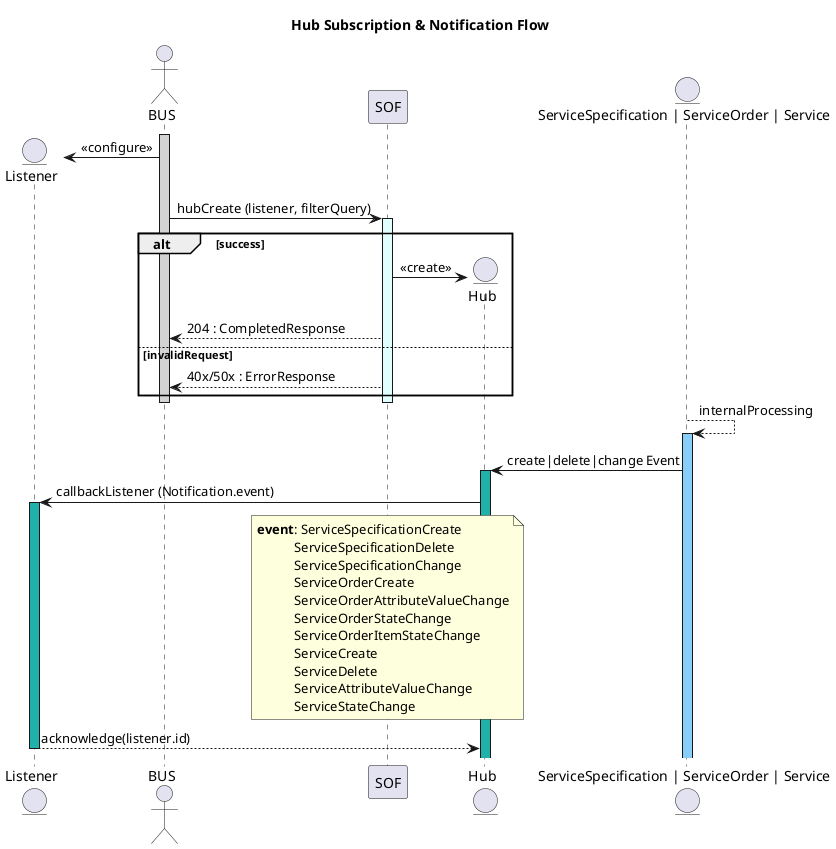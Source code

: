 @startuml
title Hub Subscription & Notification Flow
entity Listener
actor BUS
participant SOF
entity Hub
entity Service as "ServiceSpecification | ServiceOrder | Service"

activate BUS #LightGray
create Listener
BUS -> Listener : <<configure>>
BUS -> SOF: hubCreate (listener, filterQuery)

activate SOF #LightCyan
alt success
    create Hub
    SOF -> Hub: <<create>>
    SOF --> BUS: 204 : CompletedResponse
else invalidRequest
    SOF --> BUS: 40x/50x : ErrorResponse
end
deactivate BUS
deactivate SOF

Service --> Service : internalProcessing
activate Service #LightSkyBlue
Service -> Hub : create|delete|change Event
activate Hub #LightSeaGreen
Hub -> Listener : callbackListener (Notification.event)
activate Listener #LightSeaGreen
note over SOF
**event**: ServiceSpecificationCreate
           ServiceSpecificationDelete
           ServiceSpecificationChange
           ServiceOrderCreate
           ServiceOrderAttributeValueChange
           ServiceOrderStateChange
           ServiceOrderItemStateChange
           ServiceCreate
           ServiceDelete
           ServiceAttributeValueChange
           ServiceStateChange 
end note
return acknowledge(listener.id)

@enduml